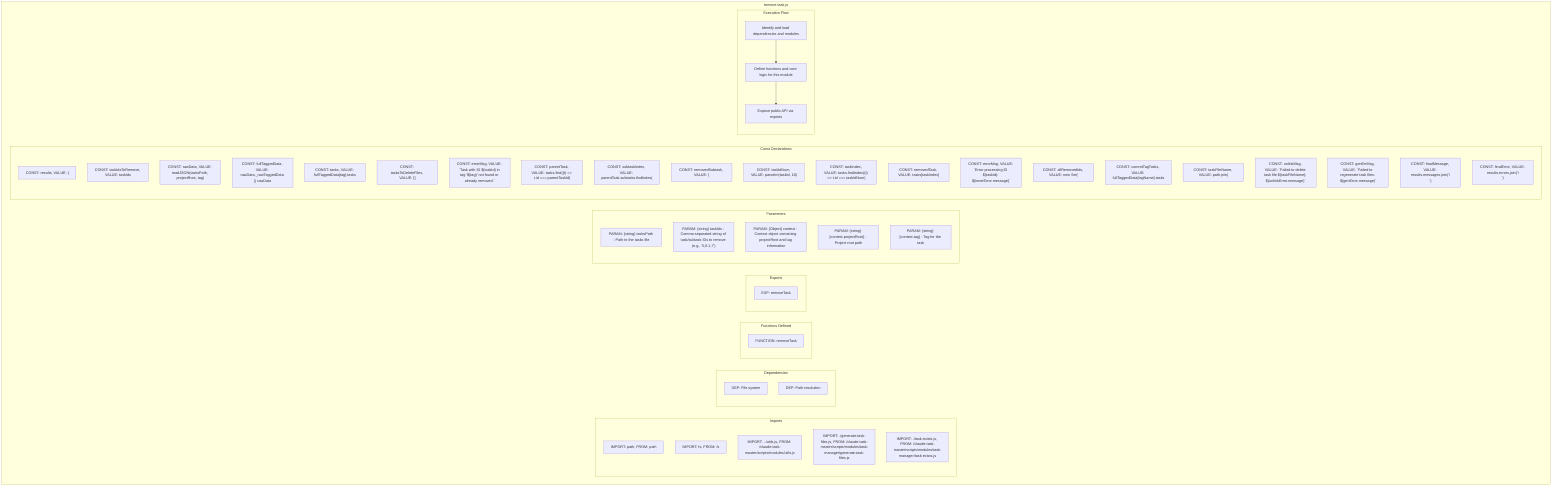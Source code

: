 flowchart TB
    subgraph Imports["Imports"]
        I1["IMPORT: path, FROM: path"]
        I2["IMPORT: fs, FROM: fs"]
        I3["IMPORT: ../utils.js, FROM: /claude-task-master/scripts/modules/utils.js"]
        I4["IMPORT: ./generate-task-files.js, FROM: /claude-task-master/scripts/modules/task-manager/generate-task-files.js"]
        I5["IMPORT: ./task-exists.js, FROM: /claude-task-master/scripts/modules/task-manager/task-exists.js"]
    end
    subgraph Dependencies["Dependencies"]
        D1["DEP: File system"]
        D2["DEP: Path resolution"]
    end
    subgraph FunctionsDefined["Functions Defined"]
        FU1["FUNCTION: removeTask"]
    end
    subgraph Exports["Exports"]
        E1["EXP: removeTask"]
    end
    subgraph Parameters["Parameters"]
        P1["PARAM: {string} tasksPath - Path to the tasks file"]
        P2["PARAM: {string} taskIds - Comma-separated string of task/subtask IDs to remove (e.g., '5,6.1,7')"]
        P3["PARAM: {Object} context - Context object containing projectRoot and tag information"]
        P4["PARAM: {string} [context.projectRoot] - Project root path"]
        P5["PARAM: {string} [context.tag] - Tag for the task"]
    end
    subgraph Constants["Const Declarations"]
        C1["CONST: results, VALUE: {"]
        C2["CONST: taskIdsToRemove, VALUE: taskIds"]
        C3["CONST: rawData, VALUE: readJSON(tasksPath, projectRoot, tag)"]
        C4["CONST: fullTaggedData, VALUE: rawData._rawTaggedData || rawData"]
        C5["CONST: tasks, VALUE: fullTaggedData[tag].tasks"]
        C6["CONST: tasksToDeleteFiles, VALUE: []"]
        C7["CONST: errorMsg, VALUE: `Task with ID ${taskId} in tag '${tag}' not found or already removed.`"]
        C8["CONST: parentTask, VALUE: tasks.find((t) => t.id === parentTaskId)"]
        C9["CONST: subtaskIndex, VALUE: parentTask.subtasks.findIndex("]
        C10["CONST: removedSubtask, VALUE: {"]
        C11["CONST: taskIdNum, VALUE: parseInt(taskId, 10)"]
        C12["CONST: taskIndex, VALUE: tasks.findIndex((t) => t.id === taskIdNum)"]
        C13["CONST: removedTask, VALUE: tasks[taskIndex]"]
        C14["CONST: errorMsg, VALUE: `Error processing ID ${taskId}: ${innerError.message}`"]
        C15["CONST: allRemovedIds, VALUE: new Set("]
        C16["CONST: currentTagTasks, VALUE: fullTaggedData[tagName].tasks"]
        C17["CONST: taskFileName, VALUE: path.join("]
        C18["CONST: unlinkMsg, VALUE: `Failed to delete task file ${taskFileName}: ${unlinkError.message}`"]
        C19["CONST: genErrMsg, VALUE: `Failed to regenerate task files: ${genError.message}`"]
        C20["CONST: finalMessage, VALUE: results.messages.join('\\n')"]
        C21["CONST: finalError, VALUE: results.errors.join('\\n')"]
    end
    subgraph ExecutionFlow["Execution Flow"]
        FL1["Identify and load dependencies and modules"]
        FL2["Define functions and core logic for this module"]
        FL3["Expose public API via exports"]
    end
    subgraph FileName["remove-task.js"]
        Imports
        Dependencies
        FunctionsDefined
        Exports
        Parameters
        Constants
        ExecutionFlow
    end
    FL1 --> FL2
    FL2 --> FL3